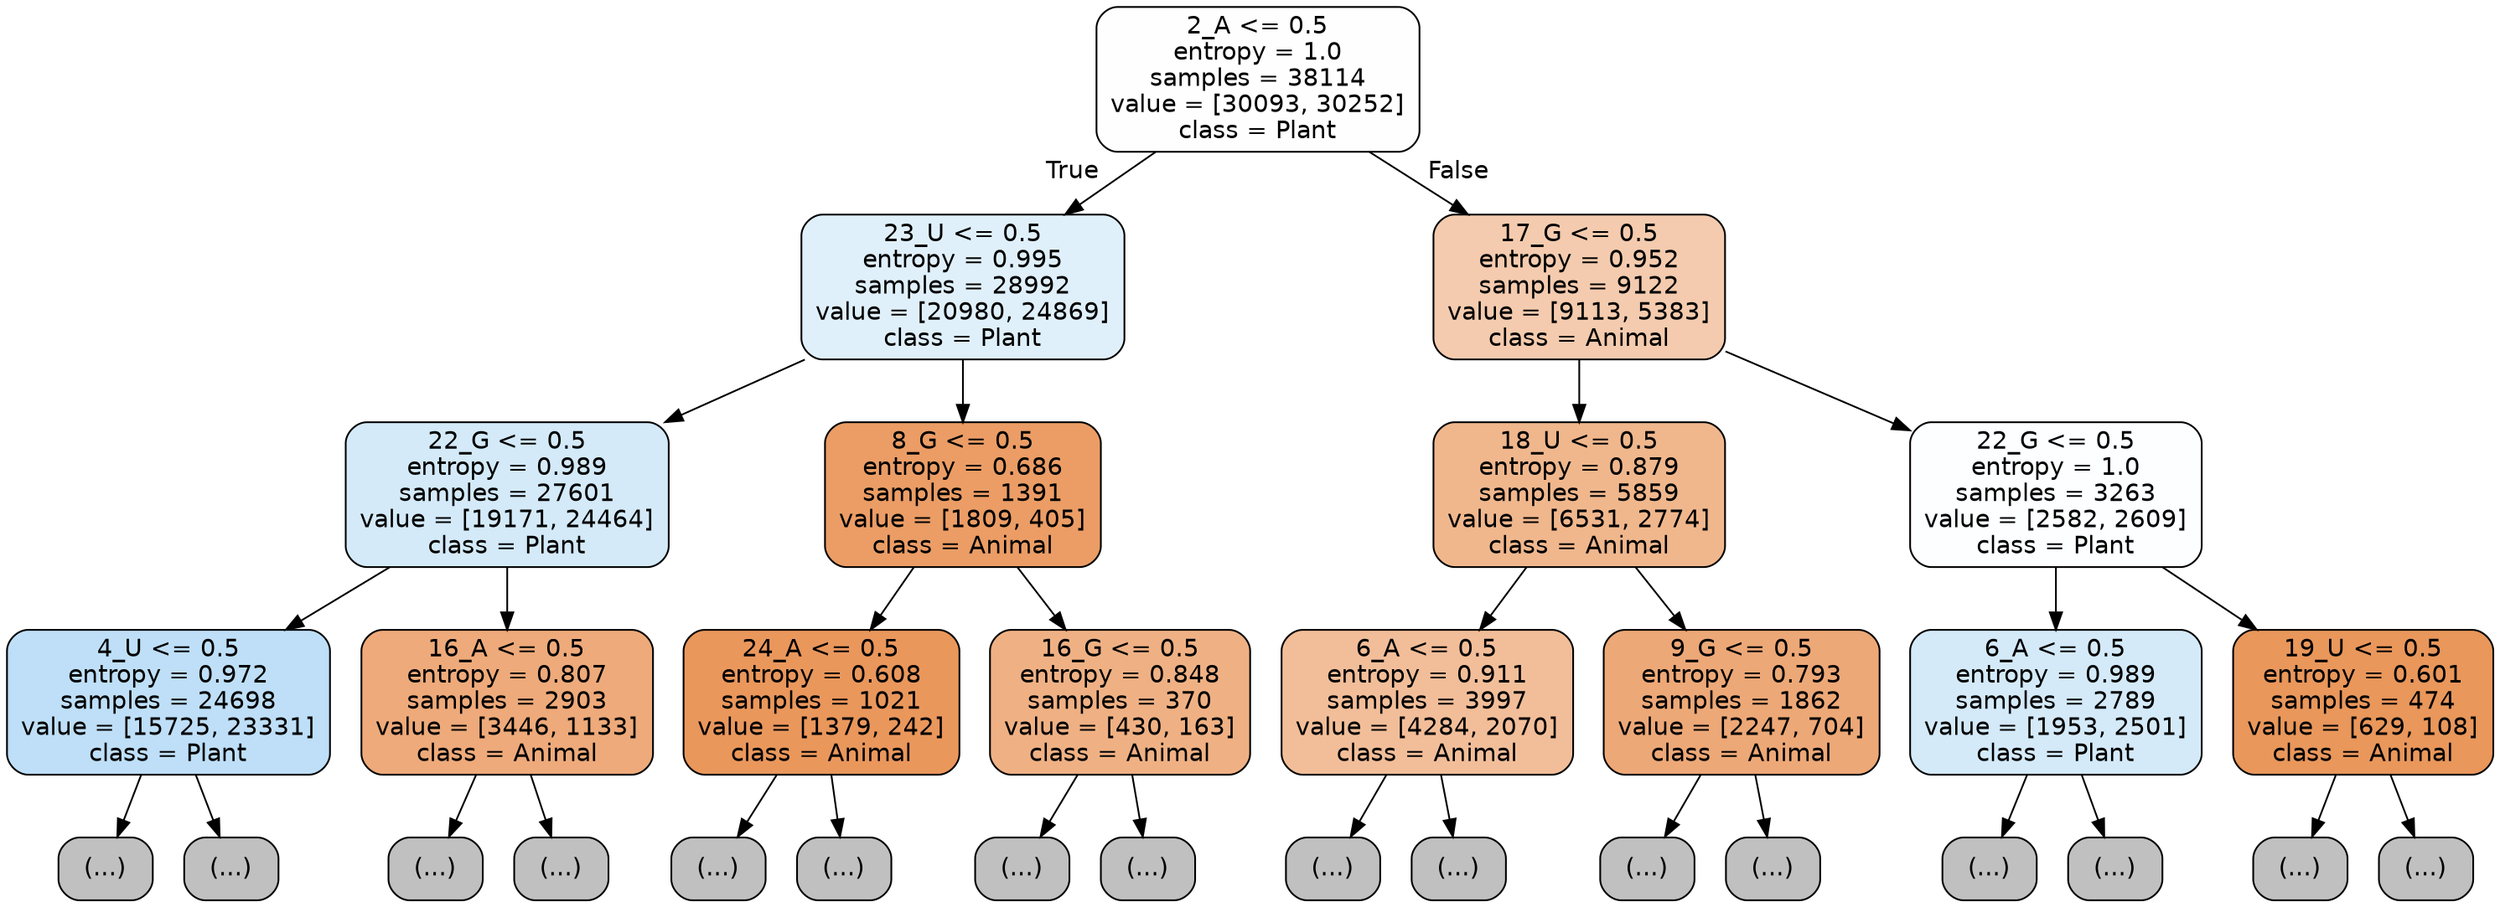 digraph Tree {
node [shape=box, style="filled, rounded", color="black", fontname="helvetica"] ;
edge [fontname="helvetica"] ;
0 [label="2_A <= 0.5\nentropy = 1.0\nsamples = 38114\nvalue = [30093, 30252]\nclass = Plant", fillcolor="#fefeff"] ;
1 [label="23_U <= 0.5\nentropy = 0.995\nsamples = 28992\nvalue = [20980, 24869]\nclass = Plant", fillcolor="#e0f0fb"] ;
0 -> 1 [labeldistance=2.5, labelangle=45, headlabel="True"] ;
2 [label="22_G <= 0.5\nentropy = 0.989\nsamples = 27601\nvalue = [19171, 24464]\nclass = Plant", fillcolor="#d4eaf9"] ;
1 -> 2 ;
3 [label="4_U <= 0.5\nentropy = 0.972\nsamples = 24698\nvalue = [15725, 23331]\nclass = Plant", fillcolor="#bedff7"] ;
2 -> 3 ;
4 [label="(...)", fillcolor="#C0C0C0"] ;
3 -> 4 ;
8235 [label="(...)", fillcolor="#C0C0C0"] ;
3 -> 8235 ;
10638 [label="16_A <= 0.5\nentropy = 0.807\nsamples = 2903\nvalue = [3446, 1133]\nclass = Animal", fillcolor="#eeaa7a"] ;
2 -> 10638 ;
10639 [label="(...)", fillcolor="#C0C0C0"] ;
10638 -> 10639 ;
11630 [label="(...)", fillcolor="#C0C0C0"] ;
10638 -> 11630 ;
11911 [label="8_G <= 0.5\nentropy = 0.686\nsamples = 1391\nvalue = [1809, 405]\nclass = Animal", fillcolor="#eb9d65"] ;
1 -> 11911 ;
11912 [label="24_A <= 0.5\nentropy = 0.608\nsamples = 1021\nvalue = [1379, 242]\nclass = Animal", fillcolor="#ea975c"] ;
11911 -> 11912 ;
11913 [label="(...)", fillcolor="#C0C0C0"] ;
11912 -> 11913 ;
12272 [label="(...)", fillcolor="#C0C0C0"] ;
11912 -> 12272 ;
12309 [label="16_G <= 0.5\nentropy = 0.848\nsamples = 370\nvalue = [430, 163]\nclass = Animal", fillcolor="#efb184"] ;
11911 -> 12309 ;
12310 [label="(...)", fillcolor="#C0C0C0"] ;
12309 -> 12310 ;
12411 [label="(...)", fillcolor="#C0C0C0"] ;
12309 -> 12411 ;
12460 [label="17_G <= 0.5\nentropy = 0.952\nsamples = 9122\nvalue = [9113, 5383]\nclass = Animal", fillcolor="#f4cbae"] ;
0 -> 12460 [labeldistance=2.5, labelangle=-45, headlabel="False"] ;
12461 [label="18_U <= 0.5\nentropy = 0.879\nsamples = 5859\nvalue = [6531, 2774]\nclass = Animal", fillcolor="#f0b78d"] ;
12460 -> 12461 ;
12462 [label="6_A <= 0.5\nentropy = 0.911\nsamples = 3997\nvalue = [4284, 2070]\nclass = Animal", fillcolor="#f2be99"] ;
12461 -> 12462 ;
12463 [label="(...)", fillcolor="#C0C0C0"] ;
12462 -> 12463 ;
14068 [label="(...)", fillcolor="#C0C0C0"] ;
12462 -> 14068 ;
14533 [label="9_G <= 0.5\nentropy = 0.793\nsamples = 1862\nvalue = [2247, 704]\nclass = Animal", fillcolor="#eda877"] ;
12461 -> 14533 ;
14534 [label="(...)", fillcolor="#C0C0C0"] ;
14533 -> 14534 ;
15153 [label="(...)", fillcolor="#C0C0C0"] ;
14533 -> 15153 ;
15386 [label="22_G <= 0.5\nentropy = 1.0\nsamples = 3263\nvalue = [2582, 2609]\nclass = Plant", fillcolor="#fdfeff"] ;
12460 -> 15386 ;
15387 [label="6_A <= 0.5\nentropy = 0.989\nsamples = 2789\nvalue = [1953, 2501]\nclass = Plant", fillcolor="#d4eaf9"] ;
15386 -> 15387 ;
15388 [label="(...)", fillcolor="#C0C0C0"] ;
15387 -> 15388 ;
16149 [label="(...)", fillcolor="#C0C0C0"] ;
15387 -> 16149 ;
16436 [label="19_U <= 0.5\nentropy = 0.601\nsamples = 474\nvalue = [629, 108]\nclass = Animal", fillcolor="#e9975b"] ;
15386 -> 16436 ;
16437 [label="(...)", fillcolor="#C0C0C0"] ;
16436 -> 16437 ;
16544 [label="(...)", fillcolor="#C0C0C0"] ;
16436 -> 16544 ;
}